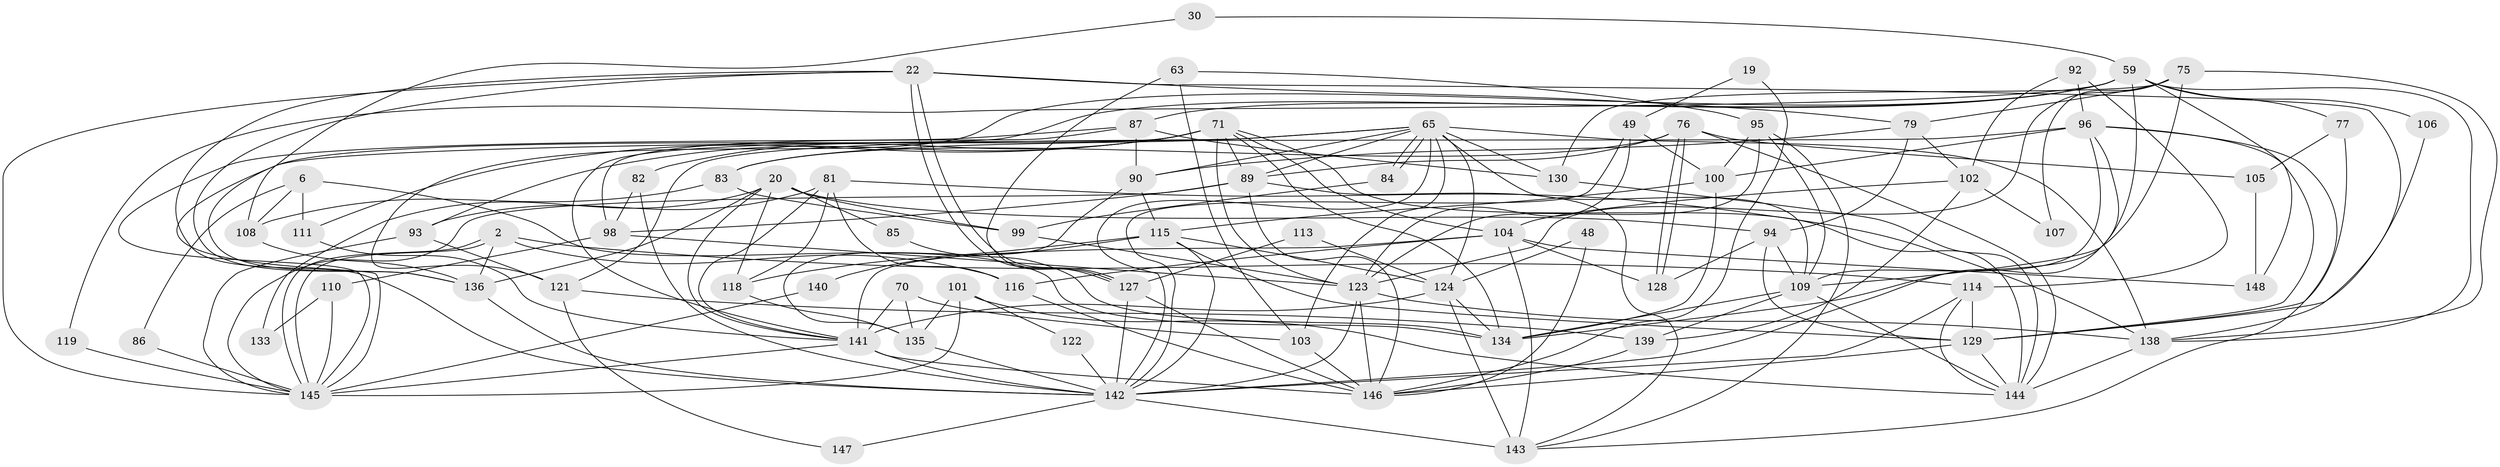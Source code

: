 // original degree distribution, {6: 0.0472972972972973, 5: 0.23648648648648649, 3: 0.27702702702702703, 4: 0.24324324324324326, 2: 0.13513513513513514, 9: 0.013513513513513514, 8: 0.006756756756756757, 7: 0.04054054054054054}
// Generated by graph-tools (version 1.1) at 2025/49/03/09/25 04:49:26]
// undirected, 74 vertices, 189 edges
graph export_dot {
graph [start="1"]
  node [color=gray90,style=filled];
  2;
  6;
  19;
  20 [super="+4"];
  22;
  30;
  48;
  49;
  59 [super="+52"];
  63;
  65 [super="+13+53+37"];
  70;
  71 [super="+14+7+46"];
  75;
  76 [super="+72"];
  77;
  79 [super="+23"];
  81 [super="+29"];
  82;
  83;
  84;
  85;
  86;
  87 [super="+11"];
  89 [super="+73"];
  90;
  92;
  93;
  94;
  95;
  96 [super="+69"];
  98 [super="+41"];
  99;
  100;
  101 [super="+55"];
  102 [super="+45"];
  103;
  104 [super="+51"];
  105;
  106;
  107;
  108;
  109 [super="+57+64+78"];
  110;
  111;
  113;
  114 [super="+28"];
  115 [super="+39+16"];
  116;
  118 [super="+35"];
  119;
  121;
  122;
  123 [super="+15+58"];
  124 [super="+120"];
  127 [super="+112"];
  128;
  129 [super="+1+33"];
  130 [super="+68"];
  133;
  134 [super="+40+42"];
  135;
  136 [super="+132"];
  138 [super="+126"];
  139;
  140 [super="+66"];
  141 [super="+26+91+67"];
  142 [super="+36+74+60+131"];
  143 [super="+137"];
  144 [super="+43+125"];
  145 [super="+31+61+62+117"];
  146 [super="+80+97"];
  147;
  148;
  2 -- 116;
  2 -- 145;
  2 -- 145;
  2 -- 114;
  2 -- 136;
  6 -- 111;
  6 -- 134;
  6 -- 86;
  6 -- 108;
  19 -- 146;
  19 -- 49;
  20 -- 94;
  20 -- 85;
  20 -- 99;
  20 -- 118;
  20 -- 136 [weight=2];
  20 -- 133;
  20 -- 141;
  22 -- 127 [weight=2];
  22 -- 127;
  22 -- 79;
  22 -- 138;
  22 -- 136;
  22 -- 142;
  22 -- 145 [weight=2];
  30 -- 108;
  30 -- 59;
  48 -- 124;
  48 -- 146;
  49 -- 100;
  49 -- 123 [weight=3];
  49 -- 142;
  59 -- 138;
  59 -- 77 [weight=2];
  59 -- 106;
  59 -- 148;
  59 -- 119;
  59 -- 87;
  59 -- 121;
  59 -- 141;
  59 -- 134 [weight=2];
  63 -- 103;
  63 -- 95;
  63 -- 127;
  65 -- 84;
  65 -- 84;
  65 -- 83;
  65 -- 138;
  65 -- 142;
  65 -- 130;
  65 -- 103;
  65 -- 109 [weight=2];
  65 -- 121;
  65 -- 90;
  65 -- 124;
  65 -- 89;
  70 -- 141;
  70 -- 103;
  70 -- 135;
  71 -- 93;
  71 -- 104;
  71 -- 123 [weight=2];
  71 -- 144 [weight=2];
  71 -- 136;
  71 -- 111;
  71 -- 82;
  71 -- 89;
  71 -- 134;
  75 -- 107;
  75 -- 109 [weight=3];
  75 -- 130 [weight=2];
  75 -- 123;
  75 -- 79;
  75 -- 138;
  76 -- 128;
  76 -- 128;
  76 -- 144 [weight=2];
  76 -- 105;
  76 -- 83;
  76 -- 89;
  77 -- 105;
  77 -- 129;
  79 -- 94;
  79 -- 90;
  79 -- 102;
  81 -- 118;
  81 -- 116;
  81 -- 93;
  81 -- 141;
  81 -- 138;
  82 -- 98;
  82 -- 142;
  83 -- 99;
  83 -- 108;
  84 -- 99;
  85 -- 134;
  86 -- 145;
  87 -- 90;
  87 -- 130;
  87 -- 98;
  87 -- 145;
  89 -- 98;
  89 -- 145;
  89 -- 146;
  89 -- 143;
  90 -- 135;
  90 -- 115;
  92 -- 102;
  92 -- 114;
  92 -- 96;
  93 -- 121;
  93 -- 145;
  94 -- 128;
  94 -- 129;
  94 -- 109;
  95 -- 100;
  95 -- 123;
  95 -- 143;
  95 -- 109;
  96 -- 142;
  96 -- 129;
  96 -- 145;
  96 -- 100;
  96 -- 109;
  96 -- 143;
  98 -- 123;
  98 -- 110;
  99 -- 123;
  100 -- 115;
  100 -- 134;
  101 -- 135;
  101 -- 144;
  101 -- 122;
  101 -- 145;
  102 -- 107;
  102 -- 104;
  102 -- 139;
  103 -- 146;
  104 -- 116;
  104 -- 141 [weight=2];
  104 -- 128;
  104 -- 148;
  104 -- 143;
  105 -- 148;
  106 -- 129;
  108 -- 136;
  109 -- 134;
  109 -- 144;
  109 -- 139;
  110 -- 133;
  110 -- 145;
  111 -- 141 [weight=2];
  113 -- 124;
  113 -- 127;
  114 -- 129 [weight=2];
  114 -- 142;
  114 -- 144;
  115 -- 140 [weight=3];
  115 -- 124 [weight=2];
  115 -- 129 [weight=2];
  115 -- 118;
  115 -- 142;
  116 -- 146;
  118 -- 135;
  119 -- 145;
  121 -- 139;
  121 -- 147;
  122 -- 142 [weight=2];
  123 -- 146 [weight=3];
  123 -- 142;
  123 -- 138;
  124 -- 134;
  124 -- 141;
  124 -- 143;
  127 -- 146;
  127 -- 142 [weight=3];
  129 -- 146;
  129 -- 144;
  130 -- 144;
  135 -- 142;
  136 -- 142;
  138 -- 144 [weight=2];
  139 -- 146;
  140 -- 145;
  141 -- 146;
  141 -- 142 [weight=4];
  141 -- 145 [weight=2];
  142 -- 143 [weight=3];
  142 -- 147;
}
